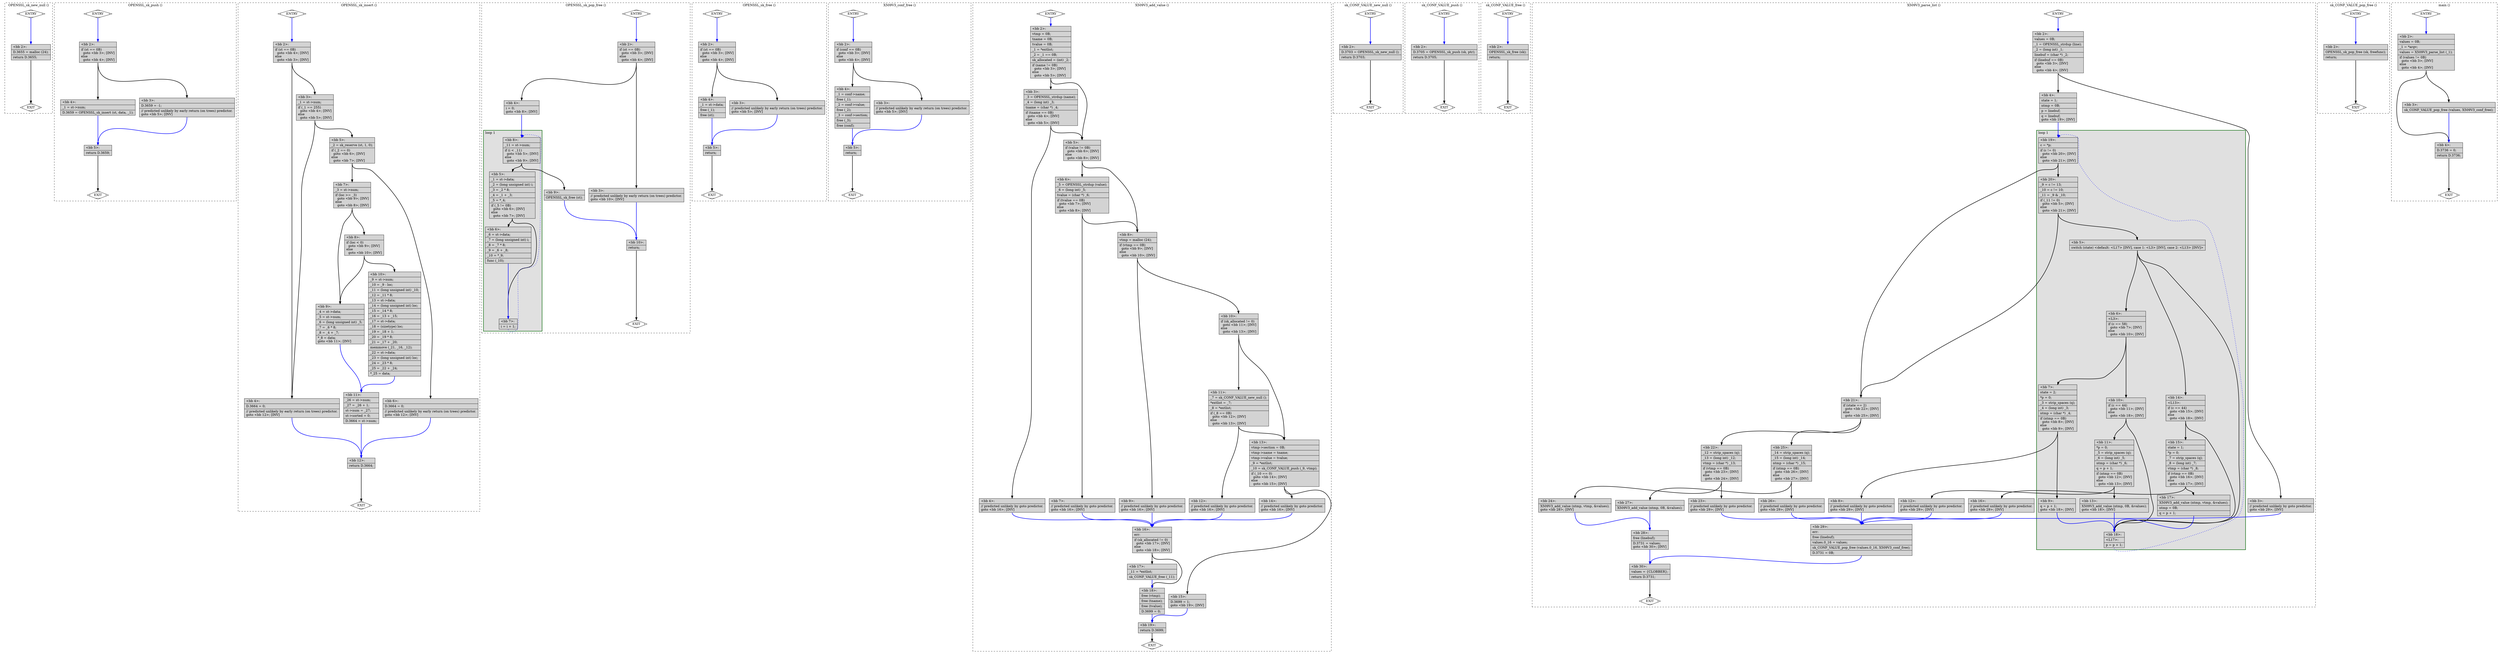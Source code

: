 digraph "test.o-openssl_df_1.c.015t.cfg" {
overlap=false;
subgraph "cluster_OPENSSL_sk_new_null" {
	style="dashed";
	color="black";
	label="OPENSSL_sk_new_null ()";
	fn_22_basic_block_0 [shape=Mdiamond,style=filled,fillcolor=white,label="ENTRY"];

	fn_22_basic_block_1 [shape=Mdiamond,style=filled,fillcolor=white,label="EXIT"];

	fn_22_basic_block_2 [shape=record,style=filled,fillcolor=lightgrey,label="{\<bb\ 2\>:\l\
|D.3655\ =\ malloc\ (24);\l\
|return\ D.3655;\l\
}"];

	fn_22_basic_block_0:s -> fn_22_basic_block_2:n [style="solid,bold",color=blue,weight=100,constraint=true];
	fn_22_basic_block_2:s -> fn_22_basic_block_1:n [style="solid,bold",color=black,weight=10,constraint=true];
	fn_22_basic_block_0:s -> fn_22_basic_block_1:n [style="invis",constraint=true];
}
subgraph "cluster_OPENSSL_sk_push" {
	style="dashed";
	color="black";
	label="OPENSSL_sk_push ()";
	fn_23_basic_block_0 [shape=Mdiamond,style=filled,fillcolor=white,label="ENTRY"];

	fn_23_basic_block_1 [shape=Mdiamond,style=filled,fillcolor=white,label="EXIT"];

	fn_23_basic_block_2 [shape=record,style=filled,fillcolor=lightgrey,label="{\<bb\ 2\>:\l\
|if\ (st\ ==\ 0B)\l\
\ \ goto\ \<bb\ 3\>;\ [INV]\l\
else\l\
\ \ goto\ \<bb\ 4\>;\ [INV]\l\
}"];

	fn_23_basic_block_3 [shape=record,style=filled,fillcolor=lightgrey,label="{\<bb\ 3\>:\l\
|D.3659\ =\ -1;\l\
|//\ predicted\ unlikely\ by\ early\ return\ (on\ trees)\ predictor.\l\
goto\ \<bb\ 5\>;\ [INV]\l\
}"];

	fn_23_basic_block_4 [shape=record,style=filled,fillcolor=lightgrey,label="{\<bb\ 4\>:\l\
|_1\ =\ st-\>num;\l\
|D.3659\ =\ OPENSSL_sk_insert\ (st,\ data,\ _1);\l\
}"];

	fn_23_basic_block_5 [shape=record,style=filled,fillcolor=lightgrey,label="{\<bb\ 5\>:\l\
|return\ D.3659;\l\
}"];

	fn_23_basic_block_0:s -> fn_23_basic_block_2:n [style="solid,bold",color=blue,weight=100,constraint=true];
	fn_23_basic_block_2:s -> fn_23_basic_block_3:n [style="solid,bold",color=black,weight=10,constraint=true];
	fn_23_basic_block_2:s -> fn_23_basic_block_4:n [style="solid,bold",color=black,weight=10,constraint=true];
	fn_23_basic_block_3:s -> fn_23_basic_block_5:n [style="solid,bold",color=blue,weight=100,constraint=true];
	fn_23_basic_block_4:s -> fn_23_basic_block_5:n [style="solid,bold",color=blue,weight=100,constraint=true];
	fn_23_basic_block_5:s -> fn_23_basic_block_1:n [style="solid,bold",color=black,weight=10,constraint=true];
	fn_23_basic_block_0:s -> fn_23_basic_block_1:n [style="invis",constraint=true];
}
subgraph "cluster_OPENSSL_sk_insert" {
	style="dashed";
	color="black";
	label="OPENSSL_sk_insert ()";
	fn_24_basic_block_0 [shape=Mdiamond,style=filled,fillcolor=white,label="ENTRY"];

	fn_24_basic_block_1 [shape=Mdiamond,style=filled,fillcolor=white,label="EXIT"];

	fn_24_basic_block_2 [shape=record,style=filled,fillcolor=lightgrey,label="{\<bb\ 2\>:\l\
|if\ (st\ ==\ 0B)\l\
\ \ goto\ \<bb\ 4\>;\ [INV]\l\
else\l\
\ \ goto\ \<bb\ 3\>;\ [INV]\l\
}"];

	fn_24_basic_block_3 [shape=record,style=filled,fillcolor=lightgrey,label="{\<bb\ 3\>:\l\
|_1\ =\ st-\>num;\l\
|if\ (_1\ ==\ 255)\l\
\ \ goto\ \<bb\ 4\>;\ [INV]\l\
else\l\
\ \ goto\ \<bb\ 5\>;\ [INV]\l\
}"];

	fn_24_basic_block_4 [shape=record,style=filled,fillcolor=lightgrey,label="{\<bb\ 4\>:\l\
|D.3664\ =\ 0;\l\
|//\ predicted\ unlikely\ by\ early\ return\ (on\ trees)\ predictor.\l\
goto\ \<bb\ 12\>;\ [INV]\l\
}"];

	fn_24_basic_block_5 [shape=record,style=filled,fillcolor=lightgrey,label="{\<bb\ 5\>:\l\
|_2\ =\ sk_reserve\ (st,\ 1,\ 0);\l\
|if\ (_2\ ==\ 0)\l\
\ \ goto\ \<bb\ 6\>;\ [INV]\l\
else\l\
\ \ goto\ \<bb\ 7\>;\ [INV]\l\
}"];

	fn_24_basic_block_6 [shape=record,style=filled,fillcolor=lightgrey,label="{\<bb\ 6\>:\l\
|D.3664\ =\ 0;\l\
|//\ predicted\ unlikely\ by\ early\ return\ (on\ trees)\ predictor.\l\
goto\ \<bb\ 12\>;\ [INV]\l\
}"];

	fn_24_basic_block_7 [shape=record,style=filled,fillcolor=lightgrey,label="{\<bb\ 7\>:\l\
|_3\ =\ st-\>num;\l\
|if\ (loc\ \>=\ _3)\l\
\ \ goto\ \<bb\ 9\>;\ [INV]\l\
else\l\
\ \ goto\ \<bb\ 8\>;\ [INV]\l\
}"];

	fn_24_basic_block_8 [shape=record,style=filled,fillcolor=lightgrey,label="{\<bb\ 8\>:\l\
|if\ (loc\ \<\ 0)\l\
\ \ goto\ \<bb\ 9\>;\ [INV]\l\
else\l\
\ \ goto\ \<bb\ 10\>;\ [INV]\l\
}"];

	fn_24_basic_block_9 [shape=record,style=filled,fillcolor=lightgrey,label="{\<bb\ 9\>:\l\
|_4\ =\ st-\>data;\l\
|_5\ =\ st-\>num;\l\
|_6\ =\ (long\ unsigned\ int)\ _5;\l\
|_7\ =\ _6\ *\ 8;\l\
|_8\ =\ _4\ +\ _7;\l\
|*_8\ =\ data;\l\
goto\ \<bb\ 11\>;\ [INV]\l\
}"];

	fn_24_basic_block_10 [shape=record,style=filled,fillcolor=lightgrey,label="{\<bb\ 10\>:\l\
|_9\ =\ st-\>num;\l\
|_10\ =\ _9\ -\ loc;\l\
|_11\ =\ (long\ unsigned\ int)\ _10;\l\
|_12\ =\ _11\ *\ 8;\l\
|_13\ =\ st-\>data;\l\
|_14\ =\ (long\ unsigned\ int)\ loc;\l\
|_15\ =\ _14\ *\ 8;\l\
|_16\ =\ _13\ +\ _15;\l\
|_17\ =\ st-\>data;\l\
|_18\ =\ (sizetype)\ loc;\l\
|_19\ =\ _18\ +\ 1;\l\
|_20\ =\ _19\ *\ 8;\l\
|_21\ =\ _17\ +\ _20;\l\
|memmove\ (_21,\ _16,\ _12);\l\
|_22\ =\ st-\>data;\l\
|_23\ =\ (long\ unsigned\ int)\ loc;\l\
|_24\ =\ _23\ *\ 8;\l\
|_25\ =\ _22\ +\ _24;\l\
|*_25\ =\ data;\l\
}"];

	fn_24_basic_block_11 [shape=record,style=filled,fillcolor=lightgrey,label="{\<bb\ 11\>:\l\
|_26\ =\ st-\>num;\l\
|_27\ =\ _26\ +\ 1;\l\
|st-\>num\ =\ _27;\l\
|st-\>sorted\ =\ 0;\l\
|D.3664\ =\ st-\>num;\l\
}"];

	fn_24_basic_block_12 [shape=record,style=filled,fillcolor=lightgrey,label="{\<bb\ 12\>:\l\
|return\ D.3664;\l\
}"];

	fn_24_basic_block_0:s -> fn_24_basic_block_2:n [style="solid,bold",color=blue,weight=100,constraint=true];
	fn_24_basic_block_2:s -> fn_24_basic_block_4:n [style="solid,bold",color=black,weight=10,constraint=true];
	fn_24_basic_block_2:s -> fn_24_basic_block_3:n [style="solid,bold",color=black,weight=10,constraint=true];
	fn_24_basic_block_3:s -> fn_24_basic_block_4:n [style="solid,bold",color=black,weight=10,constraint=true];
	fn_24_basic_block_3:s -> fn_24_basic_block_5:n [style="solid,bold",color=black,weight=10,constraint=true];
	fn_24_basic_block_4:s -> fn_24_basic_block_12:n [style="solid,bold",color=blue,weight=100,constraint=true];
	fn_24_basic_block_5:s -> fn_24_basic_block_6:n [style="solid,bold",color=black,weight=10,constraint=true];
	fn_24_basic_block_5:s -> fn_24_basic_block_7:n [style="solid,bold",color=black,weight=10,constraint=true];
	fn_24_basic_block_6:s -> fn_24_basic_block_12:n [style="solid,bold",color=blue,weight=100,constraint=true];
	fn_24_basic_block_7:s -> fn_24_basic_block_9:n [style="solid,bold",color=black,weight=10,constraint=true];
	fn_24_basic_block_7:s -> fn_24_basic_block_8:n [style="solid,bold",color=black,weight=10,constraint=true];
	fn_24_basic_block_8:s -> fn_24_basic_block_9:n [style="solid,bold",color=black,weight=10,constraint=true];
	fn_24_basic_block_8:s -> fn_24_basic_block_10:n [style="solid,bold",color=black,weight=10,constraint=true];
	fn_24_basic_block_9:s -> fn_24_basic_block_11:n [style="solid,bold",color=blue,weight=100,constraint=true];
	fn_24_basic_block_10:s -> fn_24_basic_block_11:n [style="solid,bold",color=blue,weight=100,constraint=true];
	fn_24_basic_block_11:s -> fn_24_basic_block_12:n [style="solid,bold",color=blue,weight=100,constraint=true];
	fn_24_basic_block_12:s -> fn_24_basic_block_1:n [style="solid,bold",color=black,weight=10,constraint=true];
	fn_24_basic_block_0:s -> fn_24_basic_block_1:n [style="invis",constraint=true];
}
subgraph "cluster_OPENSSL_sk_pop_free" {
	style="dashed";
	color="black";
	label="OPENSSL_sk_pop_free ()";
	subgraph cluster_25_1 {
	style="filled";
	color="darkgreen";
	fillcolor="grey88";
	label="loop 1";
	labeljust=l;
	penwidth=2;
	fn_25_basic_block_8 [shape=record,style=filled,fillcolor=lightgrey,label="{\<bb\ 8\>:\l\
|_11\ =\ st-\>num;\l\
|if\ (i\ \<\ _11)\l\
\ \ goto\ \<bb\ 5\>;\ [INV]\l\
else\l\
\ \ goto\ \<bb\ 9\>;\ [INV]\l\
}"];

	fn_25_basic_block_5 [shape=record,style=filled,fillcolor=lightgrey,label="{\<bb\ 5\>:\l\
|_1\ =\ st-\>data;\l\
|_2\ =\ (long\ unsigned\ int)\ i;\l\
|_3\ =\ _2\ *\ 8;\l\
|_4\ =\ _1\ +\ _3;\l\
|_5\ =\ *_4;\l\
|if\ (_5\ !=\ 0B)\l\
\ \ goto\ \<bb\ 6\>;\ [INV]\l\
else\l\
\ \ goto\ \<bb\ 7\>;\ [INV]\l\
}"];

	fn_25_basic_block_6 [shape=record,style=filled,fillcolor=lightgrey,label="{\<bb\ 6\>:\l\
|_6\ =\ st-\>data;\l\
|_7\ =\ (long\ unsigned\ int)\ i;\l\
|_8\ =\ _7\ *\ 8;\l\
|_9\ =\ _6\ +\ _8;\l\
|_10\ =\ *_9;\l\
|func\ (_10);\l\
}"];

	fn_25_basic_block_7 [shape=record,style=filled,fillcolor=lightgrey,label="{\<bb\ 7\>:\l\
|i\ =\ i\ +\ 1;\l\
}"];

	}
	fn_25_basic_block_0 [shape=Mdiamond,style=filled,fillcolor=white,label="ENTRY"];

	fn_25_basic_block_1 [shape=Mdiamond,style=filled,fillcolor=white,label="EXIT"];

	fn_25_basic_block_2 [shape=record,style=filled,fillcolor=lightgrey,label="{\<bb\ 2\>:\l\
|if\ (st\ ==\ 0B)\l\
\ \ goto\ \<bb\ 3\>;\ [INV]\l\
else\l\
\ \ goto\ \<bb\ 4\>;\ [INV]\l\
}"];

	fn_25_basic_block_3 [shape=record,style=filled,fillcolor=lightgrey,label="{\<bb\ 3\>:\l\
|//\ predicted\ unlikely\ by\ early\ return\ (on\ trees)\ predictor.\l\
goto\ \<bb\ 10\>;\ [INV]\l\
}"];

	fn_25_basic_block_4 [shape=record,style=filled,fillcolor=lightgrey,label="{\<bb\ 4\>:\l\
|i\ =\ 0;\l\
goto\ \<bb\ 8\>;\ [INV]\l\
}"];

	fn_25_basic_block_9 [shape=record,style=filled,fillcolor=lightgrey,label="{\<bb\ 9\>:\l\
|OPENSSL_sk_free\ (st);\l\
}"];

	fn_25_basic_block_10 [shape=record,style=filled,fillcolor=lightgrey,label="{\<bb\ 10\>:\l\
|return;\l\
}"];

	fn_25_basic_block_0:s -> fn_25_basic_block_2:n [style="solid,bold",color=blue,weight=100,constraint=true];
	fn_25_basic_block_2:s -> fn_25_basic_block_3:n [style="solid,bold",color=black,weight=10,constraint=true];
	fn_25_basic_block_2:s -> fn_25_basic_block_4:n [style="solid,bold",color=black,weight=10,constraint=true];
	fn_25_basic_block_3:s -> fn_25_basic_block_10:n [style="solid,bold",color=blue,weight=100,constraint=true];
	fn_25_basic_block_4:s -> fn_25_basic_block_8:n [style="solid,bold",color=blue,weight=100,constraint=true];
	fn_25_basic_block_5:s -> fn_25_basic_block_6:n [style="solid,bold",color=black,weight=10,constraint=true];
	fn_25_basic_block_5:s -> fn_25_basic_block_7:n [style="solid,bold",color=black,weight=10,constraint=true];
	fn_25_basic_block_6:s -> fn_25_basic_block_7:n [style="solid,bold",color=blue,weight=100,constraint=true];
	fn_25_basic_block_7:s -> fn_25_basic_block_8:n [style="dotted,bold",color=blue,weight=10,constraint=false];
	fn_25_basic_block_8:s -> fn_25_basic_block_5:n [style="solid,bold",color=black,weight=10,constraint=true];
	fn_25_basic_block_8:s -> fn_25_basic_block_9:n [style="solid,bold",color=black,weight=10,constraint=true];
	fn_25_basic_block_9:s -> fn_25_basic_block_10:n [style="solid,bold",color=blue,weight=100,constraint=true];
	fn_25_basic_block_10:s -> fn_25_basic_block_1:n [style="solid,bold",color=black,weight=10,constraint=true];
	fn_25_basic_block_0:s -> fn_25_basic_block_1:n [style="invis",constraint=true];
}
subgraph "cluster_OPENSSL_sk_free" {
	style="dashed";
	color="black";
	label="OPENSSL_sk_free ()";
	fn_26_basic_block_0 [shape=Mdiamond,style=filled,fillcolor=white,label="ENTRY"];

	fn_26_basic_block_1 [shape=Mdiamond,style=filled,fillcolor=white,label="EXIT"];

	fn_26_basic_block_2 [shape=record,style=filled,fillcolor=lightgrey,label="{\<bb\ 2\>:\l\
|if\ (st\ ==\ 0B)\l\
\ \ goto\ \<bb\ 3\>;\ [INV]\l\
else\l\
\ \ goto\ \<bb\ 4\>;\ [INV]\l\
}"];

	fn_26_basic_block_3 [shape=record,style=filled,fillcolor=lightgrey,label="{\<bb\ 3\>:\l\
|//\ predicted\ unlikely\ by\ early\ return\ (on\ trees)\ predictor.\l\
goto\ \<bb\ 5\>;\ [INV]\l\
}"];

	fn_26_basic_block_4 [shape=record,style=filled,fillcolor=lightgrey,label="{\<bb\ 4\>:\l\
|_1\ =\ st-\>data;\l\
|free\ (_1);\l\
|free\ (st);\l\
}"];

	fn_26_basic_block_5 [shape=record,style=filled,fillcolor=lightgrey,label="{\<bb\ 5\>:\l\
|return;\l\
}"];

	fn_26_basic_block_0:s -> fn_26_basic_block_2:n [style="solid,bold",color=blue,weight=100,constraint=true];
	fn_26_basic_block_2:s -> fn_26_basic_block_3:n [style="solid,bold",color=black,weight=10,constraint=true];
	fn_26_basic_block_2:s -> fn_26_basic_block_4:n [style="solid,bold",color=black,weight=10,constraint=true];
	fn_26_basic_block_3:s -> fn_26_basic_block_5:n [style="solid,bold",color=blue,weight=100,constraint=true];
	fn_26_basic_block_4:s -> fn_26_basic_block_5:n [style="solid,bold",color=blue,weight=100,constraint=true];
	fn_26_basic_block_5:s -> fn_26_basic_block_1:n [style="solid,bold",color=black,weight=10,constraint=true];
	fn_26_basic_block_0:s -> fn_26_basic_block_1:n [style="invis",constraint=true];
}
subgraph "cluster_X509V3_conf_free" {
	style="dashed";
	color="black";
	label="X509V3_conf_free ()";
	fn_32_basic_block_0 [shape=Mdiamond,style=filled,fillcolor=white,label="ENTRY"];

	fn_32_basic_block_1 [shape=Mdiamond,style=filled,fillcolor=white,label="EXIT"];

	fn_32_basic_block_2 [shape=record,style=filled,fillcolor=lightgrey,label="{\<bb\ 2\>:\l\
|if\ (conf\ ==\ 0B)\l\
\ \ goto\ \<bb\ 3\>;\ [INV]\l\
else\l\
\ \ goto\ \<bb\ 4\>;\ [INV]\l\
}"];

	fn_32_basic_block_3 [shape=record,style=filled,fillcolor=lightgrey,label="{\<bb\ 3\>:\l\
|//\ predicted\ unlikely\ by\ early\ return\ (on\ trees)\ predictor.\l\
goto\ \<bb\ 5\>;\ [INV]\l\
}"];

	fn_32_basic_block_4 [shape=record,style=filled,fillcolor=lightgrey,label="{\<bb\ 4\>:\l\
|_1\ =\ conf-\>name;\l\
|free\ (_1);\l\
|_2\ =\ conf-\>value;\l\
|free\ (_2);\l\
|_3\ =\ conf-\>section;\l\
|free\ (_3);\l\
|free\ (conf);\l\
}"];

	fn_32_basic_block_5 [shape=record,style=filled,fillcolor=lightgrey,label="{\<bb\ 5\>:\l\
|return;\l\
}"];

	fn_32_basic_block_0:s -> fn_32_basic_block_2:n [style="solid,bold",color=blue,weight=100,constraint=true];
	fn_32_basic_block_2:s -> fn_32_basic_block_3:n [style="solid,bold",color=black,weight=10,constraint=true];
	fn_32_basic_block_2:s -> fn_32_basic_block_4:n [style="solid,bold",color=black,weight=10,constraint=true];
	fn_32_basic_block_3:s -> fn_32_basic_block_5:n [style="solid,bold",color=blue,weight=100,constraint=true];
	fn_32_basic_block_4:s -> fn_32_basic_block_5:n [style="solid,bold",color=blue,weight=100,constraint=true];
	fn_32_basic_block_5:s -> fn_32_basic_block_1:n [style="solid,bold",color=black,weight=10,constraint=true];
	fn_32_basic_block_0:s -> fn_32_basic_block_1:n [style="invis",constraint=true];
}
subgraph "cluster_X509V3_add_value" {
	style="dashed";
	color="black";
	label="X509V3_add_value ()";
	fn_33_basic_block_0 [shape=Mdiamond,style=filled,fillcolor=white,label="ENTRY"];

	fn_33_basic_block_1 [shape=Mdiamond,style=filled,fillcolor=white,label="EXIT"];

	fn_33_basic_block_2 [shape=record,style=filled,fillcolor=lightgrey,label="{\<bb\ 2\>:\l\
|vtmp\ =\ 0B;\l\
|tname\ =\ 0B;\l\
|tvalue\ =\ 0B;\l\
|_1\ =\ *extlist;\l\
|_2\ =\ _1\ ==\ 0B;\l\
|sk_allocated\ =\ (int)\ _2;\l\
|if\ (name\ !=\ 0B)\l\
\ \ goto\ \<bb\ 3\>;\ [INV]\l\
else\l\
\ \ goto\ \<bb\ 5\>;\ [INV]\l\
}"];

	fn_33_basic_block_3 [shape=record,style=filled,fillcolor=lightgrey,label="{\<bb\ 3\>:\l\
|_3\ =\ OPENSSL_strdup\ (name);\l\
|_4\ =\ (long\ int)\ _3;\l\
|tname\ =\ (char\ *)\ _4;\l\
|if\ (tname\ ==\ 0B)\l\
\ \ goto\ \<bb\ 4\>;\ [INV]\l\
else\l\
\ \ goto\ \<bb\ 5\>;\ [INV]\l\
}"];

	fn_33_basic_block_4 [shape=record,style=filled,fillcolor=lightgrey,label="{\<bb\ 4\>:\l\
|//\ predicted\ unlikely\ by\ goto\ predictor.\l\
goto\ \<bb\ 16\>;\ [INV]\l\
}"];

	fn_33_basic_block_5 [shape=record,style=filled,fillcolor=lightgrey,label="{\<bb\ 5\>:\l\
|if\ (value\ !=\ 0B)\l\
\ \ goto\ \<bb\ 6\>;\ [INV]\l\
else\l\
\ \ goto\ \<bb\ 8\>;\ [INV]\l\
}"];

	fn_33_basic_block_6 [shape=record,style=filled,fillcolor=lightgrey,label="{\<bb\ 6\>:\l\
|_5\ =\ OPENSSL_strdup\ (value);\l\
|_6\ =\ (long\ int)\ _5;\l\
|tvalue\ =\ (char\ *)\ _6;\l\
|if\ (tvalue\ ==\ 0B)\l\
\ \ goto\ \<bb\ 7\>;\ [INV]\l\
else\l\
\ \ goto\ \<bb\ 8\>;\ [INV]\l\
}"];

	fn_33_basic_block_7 [shape=record,style=filled,fillcolor=lightgrey,label="{\<bb\ 7\>:\l\
|//\ predicted\ unlikely\ by\ goto\ predictor.\l\
goto\ \<bb\ 16\>;\ [INV]\l\
}"];

	fn_33_basic_block_8 [shape=record,style=filled,fillcolor=lightgrey,label="{\<bb\ 8\>:\l\
|vtmp\ =\ malloc\ (24);\l\
|if\ (vtmp\ ==\ 0B)\l\
\ \ goto\ \<bb\ 9\>;\ [INV]\l\
else\l\
\ \ goto\ \<bb\ 10\>;\ [INV]\l\
}"];

	fn_33_basic_block_9 [shape=record,style=filled,fillcolor=lightgrey,label="{\<bb\ 9\>:\l\
|//\ predicted\ unlikely\ by\ goto\ predictor.\l\
goto\ \<bb\ 16\>;\ [INV]\l\
}"];

	fn_33_basic_block_10 [shape=record,style=filled,fillcolor=lightgrey,label="{\<bb\ 10\>:\l\
|if\ (sk_allocated\ !=\ 0)\l\
\ \ goto\ \<bb\ 11\>;\ [INV]\l\
else\l\
\ \ goto\ \<bb\ 13\>;\ [INV]\l\
}"];

	fn_33_basic_block_11 [shape=record,style=filled,fillcolor=lightgrey,label="{\<bb\ 11\>:\l\
|_7\ =\ sk_CONF_VALUE_new_null\ ();\l\
|*extlist\ =\ _7;\l\
|_8\ =\ *extlist;\l\
|if\ (_8\ ==\ 0B)\l\
\ \ goto\ \<bb\ 12\>;\ [INV]\l\
else\l\
\ \ goto\ \<bb\ 13\>;\ [INV]\l\
}"];

	fn_33_basic_block_12 [shape=record,style=filled,fillcolor=lightgrey,label="{\<bb\ 12\>:\l\
|//\ predicted\ unlikely\ by\ goto\ predictor.\l\
goto\ \<bb\ 16\>;\ [INV]\l\
}"];

	fn_33_basic_block_13 [shape=record,style=filled,fillcolor=lightgrey,label="{\<bb\ 13\>:\l\
|vtmp-\>section\ =\ 0B;\l\
|vtmp-\>name\ =\ tname;\l\
|vtmp-\>value\ =\ tvalue;\l\
|_9\ =\ *extlist;\l\
|_10\ =\ sk_CONF_VALUE_push\ (_9,\ vtmp);\l\
|if\ (_10\ ==\ 0)\l\
\ \ goto\ \<bb\ 14\>;\ [INV]\l\
else\l\
\ \ goto\ \<bb\ 15\>;\ [INV]\l\
}"];

	fn_33_basic_block_14 [shape=record,style=filled,fillcolor=lightgrey,label="{\<bb\ 14\>:\l\
|//\ predicted\ unlikely\ by\ goto\ predictor.\l\
goto\ \<bb\ 16\>;\ [INV]\l\
}"];

	fn_33_basic_block_15 [shape=record,style=filled,fillcolor=lightgrey,label="{\<bb\ 15\>:\l\
|D.3699\ =\ 1;\l\
goto\ \<bb\ 19\>;\ [INV]\l\
}"];

	fn_33_basic_block_16 [shape=record,style=filled,fillcolor=lightgrey,label="{\<bb\ 16\>:\l\
|err:\l\
|if\ (sk_allocated\ !=\ 0)\l\
\ \ goto\ \<bb\ 17\>;\ [INV]\l\
else\l\
\ \ goto\ \<bb\ 18\>;\ [INV]\l\
}"];

	fn_33_basic_block_17 [shape=record,style=filled,fillcolor=lightgrey,label="{\<bb\ 17\>:\l\
|_11\ =\ *extlist;\l\
|sk_CONF_VALUE_free\ (_11);\l\
}"];

	fn_33_basic_block_18 [shape=record,style=filled,fillcolor=lightgrey,label="{\<bb\ 18\>:\l\
|free\ (vtmp);\l\
|free\ (tname);\l\
|free\ (tvalue);\l\
|D.3699\ =\ 0;\l\
}"];

	fn_33_basic_block_19 [shape=record,style=filled,fillcolor=lightgrey,label="{\<bb\ 19\>:\l\
|return\ D.3699;\l\
}"];

	fn_33_basic_block_0:s -> fn_33_basic_block_2:n [style="solid,bold",color=blue,weight=100,constraint=true];
	fn_33_basic_block_2:s -> fn_33_basic_block_3:n [style="solid,bold",color=black,weight=10,constraint=true];
	fn_33_basic_block_2:s -> fn_33_basic_block_5:n [style="solid,bold",color=black,weight=10,constraint=true];
	fn_33_basic_block_3:s -> fn_33_basic_block_4:n [style="solid,bold",color=black,weight=10,constraint=true];
	fn_33_basic_block_3:s -> fn_33_basic_block_5:n [style="solid,bold",color=black,weight=10,constraint=true];
	fn_33_basic_block_4:s -> fn_33_basic_block_16:n [style="solid,bold",color=blue,weight=100,constraint=true];
	fn_33_basic_block_5:s -> fn_33_basic_block_6:n [style="solid,bold",color=black,weight=10,constraint=true];
	fn_33_basic_block_5:s -> fn_33_basic_block_8:n [style="solid,bold",color=black,weight=10,constraint=true];
	fn_33_basic_block_6:s -> fn_33_basic_block_7:n [style="solid,bold",color=black,weight=10,constraint=true];
	fn_33_basic_block_6:s -> fn_33_basic_block_8:n [style="solid,bold",color=black,weight=10,constraint=true];
	fn_33_basic_block_7:s -> fn_33_basic_block_16:n [style="solid,bold",color=blue,weight=100,constraint=true];
	fn_33_basic_block_8:s -> fn_33_basic_block_9:n [style="solid,bold",color=black,weight=10,constraint=true];
	fn_33_basic_block_8:s -> fn_33_basic_block_10:n [style="solid,bold",color=black,weight=10,constraint=true];
	fn_33_basic_block_9:s -> fn_33_basic_block_16:n [style="solid,bold",color=blue,weight=100,constraint=true];
	fn_33_basic_block_10:s -> fn_33_basic_block_11:n [style="solid,bold",color=black,weight=10,constraint=true];
	fn_33_basic_block_10:s -> fn_33_basic_block_13:n [style="solid,bold",color=black,weight=10,constraint=true];
	fn_33_basic_block_11:s -> fn_33_basic_block_12:n [style="solid,bold",color=black,weight=10,constraint=true];
	fn_33_basic_block_11:s -> fn_33_basic_block_13:n [style="solid,bold",color=black,weight=10,constraint=true];
	fn_33_basic_block_12:s -> fn_33_basic_block_16:n [style="solid,bold",color=blue,weight=100,constraint=true];
	fn_33_basic_block_13:s -> fn_33_basic_block_14:n [style="solid,bold",color=black,weight=10,constraint=true];
	fn_33_basic_block_13:s -> fn_33_basic_block_15:n [style="solid,bold",color=black,weight=10,constraint=true];
	fn_33_basic_block_14:s -> fn_33_basic_block_16:n [style="solid,bold",color=blue,weight=100,constraint=true];
	fn_33_basic_block_15:s -> fn_33_basic_block_19:n [style="solid,bold",color=blue,weight=100,constraint=true];
	fn_33_basic_block_16:s -> fn_33_basic_block_17:n [style="solid,bold",color=black,weight=10,constraint=true];
	fn_33_basic_block_16:s -> fn_33_basic_block_18:n [style="solid,bold",color=black,weight=10,constraint=true];
	fn_33_basic_block_17:s -> fn_33_basic_block_18:n [style="solid,bold",color=blue,weight=100,constraint=true];
	fn_33_basic_block_18:s -> fn_33_basic_block_19:n [style="solid,bold",color=blue,weight=100,constraint=true];
	fn_33_basic_block_19:s -> fn_33_basic_block_1:n [style="solid,bold",color=black,weight=10,constraint=true];
	fn_33_basic_block_0:s -> fn_33_basic_block_1:n [style="invis",constraint=true];
}
subgraph "cluster_sk_CONF_VALUE_new_null" {
	style="dashed";
	color="black";
	label="sk_CONF_VALUE_new_null ()";
	fn_27_basic_block_0 [shape=Mdiamond,style=filled,fillcolor=white,label="ENTRY"];

	fn_27_basic_block_1 [shape=Mdiamond,style=filled,fillcolor=white,label="EXIT"];

	fn_27_basic_block_2 [shape=record,style=filled,fillcolor=lightgrey,label="{\<bb\ 2\>:\l\
|D.3703\ =\ OPENSSL_sk_new_null\ ();\l\
|return\ D.3703;\l\
}"];

	fn_27_basic_block_0:s -> fn_27_basic_block_2:n [style="solid,bold",color=blue,weight=100,constraint=true];
	fn_27_basic_block_2:s -> fn_27_basic_block_1:n [style="solid,bold",color=black,weight=10,constraint=true];
	fn_27_basic_block_0:s -> fn_27_basic_block_1:n [style="invis",constraint=true];
}
subgraph "cluster_sk_CONF_VALUE_push" {
	style="dashed";
	color="black";
	label="sk_CONF_VALUE_push ()";
	fn_29_basic_block_0 [shape=Mdiamond,style=filled,fillcolor=white,label="ENTRY"];

	fn_29_basic_block_1 [shape=Mdiamond,style=filled,fillcolor=white,label="EXIT"];

	fn_29_basic_block_2 [shape=record,style=filled,fillcolor=lightgrey,label="{\<bb\ 2\>:\l\
|D.3705\ =\ OPENSSL_sk_push\ (sk,\ ptr);\l\
|return\ D.3705;\l\
}"];

	fn_29_basic_block_0:s -> fn_29_basic_block_2:n [style="solid,bold",color=blue,weight=100,constraint=true];
	fn_29_basic_block_2:s -> fn_29_basic_block_1:n [style="solid,bold",color=black,weight=10,constraint=true];
	fn_29_basic_block_0:s -> fn_29_basic_block_1:n [style="invis",constraint=true];
}
subgraph "cluster_sk_CONF_VALUE_free" {
	style="dashed";
	color="black";
	label="sk_CONF_VALUE_free ()";
	fn_28_basic_block_0 [shape=Mdiamond,style=filled,fillcolor=white,label="ENTRY"];

	fn_28_basic_block_1 [shape=Mdiamond,style=filled,fillcolor=white,label="EXIT"];

	fn_28_basic_block_2 [shape=record,style=filled,fillcolor=lightgrey,label="{\<bb\ 2\>:\l\
|OPENSSL_sk_free\ (sk);\l\
|return;\l\
}"];

	fn_28_basic_block_0:s -> fn_28_basic_block_2:n [style="solid,bold",color=blue,weight=100,constraint=true];
	fn_28_basic_block_2:s -> fn_28_basic_block_1:n [style="solid,bold",color=black,weight=10,constraint=true];
	fn_28_basic_block_0:s -> fn_28_basic_block_1:n [style="invis",constraint=true];
}
subgraph "cluster_X509V3_parse_list" {
	style="dashed";
	color="black";
	label="X509V3_parse_list ()";
	subgraph cluster_34_1 {
	style="filled";
	color="darkgreen";
	fillcolor="grey88";
	label="loop 1";
	labeljust=l;
	penwidth=2;
	fn_34_basic_block_19 [shape=record,style=filled,fillcolor=lightgrey,label="{\<bb\ 19\>:\l\
|c\ =\ *p;\l\
|if\ (c\ !=\ 0)\l\
\ \ goto\ \<bb\ 20\>;\ [INV]\l\
else\l\
\ \ goto\ \<bb\ 21\>;\ [INV]\l\
}"];

	fn_34_basic_block_20 [shape=record,style=filled,fillcolor=lightgrey,label="{\<bb\ 20\>:\l\
|_9\ =\ c\ !=\ 13;\l\
|_10\ =\ c\ !=\ 10;\l\
|_11\ =\ _9\ &\ _10;\l\
|if\ (_11\ !=\ 0)\l\
\ \ goto\ \<bb\ 5\>;\ [INV]\l\
else\l\
\ \ goto\ \<bb\ 21\>;\ [INV]\l\
}"];

	fn_34_basic_block_5 [shape=record,style=filled,fillcolor=lightgrey,label="{\<bb\ 5\>:\l\
|switch\ (state)\ \<default:\ \<L17\>\ [INV],\ case\ 1:\ \<L3\>\ [INV],\ case\ 2:\ \<L13\>\ [INV]\>\l\
}"];

	fn_34_basic_block_18 [shape=record,style=filled,fillcolor=lightgrey,label="{\<bb\ 18\>:\l\
|\<L17\>:\l\
|p\ =\ p\ +\ 1;\l\
}"];

	fn_34_basic_block_6 [shape=record,style=filled,fillcolor=lightgrey,label="{\<bb\ 6\>:\l\
|\<L3\>:\l\
|if\ (c\ ==\ 58)\l\
\ \ goto\ \<bb\ 7\>;\ [INV]\l\
else\l\
\ \ goto\ \<bb\ 10\>;\ [INV]\l\
}"];

	fn_34_basic_block_14 [shape=record,style=filled,fillcolor=lightgrey,label="{\<bb\ 14\>:\l\
|\<L13\>:\l\
|if\ (c\ ==\ 44)\l\
\ \ goto\ \<bb\ 15\>;\ [INV]\l\
else\l\
\ \ goto\ \<bb\ 18\>;\ [INV]\l\
}"];

	fn_34_basic_block_7 [shape=record,style=filled,fillcolor=lightgrey,label="{\<bb\ 7\>:\l\
|state\ =\ 2;\l\
|*p\ =\ 0;\l\
|_3\ =\ strip_spaces\ (q);\l\
|_4\ =\ (long\ int)\ _3;\l\
|ntmp\ =\ (char\ *)\ _4;\l\
|if\ (ntmp\ ==\ 0B)\l\
\ \ goto\ \<bb\ 8\>;\ [INV]\l\
else\l\
\ \ goto\ \<bb\ 9\>;\ [INV]\l\
}"];

	fn_34_basic_block_10 [shape=record,style=filled,fillcolor=lightgrey,label="{\<bb\ 10\>:\l\
|if\ (c\ ==\ 44)\l\
\ \ goto\ \<bb\ 11\>;\ [INV]\l\
else\l\
\ \ goto\ \<bb\ 18\>;\ [INV]\l\
}"];

	fn_34_basic_block_15 [shape=record,style=filled,fillcolor=lightgrey,label="{\<bb\ 15\>:\l\
|state\ =\ 1;\l\
|*p\ =\ 0;\l\
|_7\ =\ strip_spaces\ (q);\l\
|_8\ =\ (long\ int)\ _7;\l\
|vtmp\ =\ (char\ *)\ _8;\l\
|if\ (vtmp\ ==\ 0B)\l\
\ \ goto\ \<bb\ 16\>;\ [INV]\l\
else\l\
\ \ goto\ \<bb\ 17\>;\ [INV]\l\
}"];

	fn_34_basic_block_9 [shape=record,style=filled,fillcolor=lightgrey,label="{\<bb\ 9\>:\l\
|q\ =\ p\ +\ 1;\l\
goto\ \<bb\ 18\>;\ [INV]\l\
}"];

	fn_34_basic_block_11 [shape=record,style=filled,fillcolor=lightgrey,label="{\<bb\ 11\>:\l\
|*p\ =\ 0;\l\
|_5\ =\ strip_spaces\ (q);\l\
|_6\ =\ (long\ int)\ _5;\l\
|ntmp\ =\ (char\ *)\ _6;\l\
|q\ =\ p\ +\ 1;\l\
|if\ (ntmp\ ==\ 0B)\l\
\ \ goto\ \<bb\ 12\>;\ [INV]\l\
else\l\
\ \ goto\ \<bb\ 13\>;\ [INV]\l\
}"];

	fn_34_basic_block_17 [shape=record,style=filled,fillcolor=lightgrey,label="{\<bb\ 17\>:\l\
|X509V3_add_value\ (ntmp,\ vtmp,\ &values);\l\
|ntmp\ =\ 0B;\l\
|q\ =\ p\ +\ 1;\l\
}"];

	fn_34_basic_block_13 [shape=record,style=filled,fillcolor=lightgrey,label="{\<bb\ 13\>:\l\
|X509V3_add_value\ (ntmp,\ 0B,\ &values);\l\
goto\ \<bb\ 18\>;\ [INV]\l\
}"];

	}
	fn_34_basic_block_0 [shape=Mdiamond,style=filled,fillcolor=white,label="ENTRY"];

	fn_34_basic_block_1 [shape=Mdiamond,style=filled,fillcolor=white,label="EXIT"];

	fn_34_basic_block_2 [shape=record,style=filled,fillcolor=lightgrey,label="{\<bb\ 2\>:\l\
|values\ =\ 0B;\l\
|_1\ =\ OPENSSL_strdup\ (line);\l\
|_2\ =\ (long\ int)\ _1;\l\
|linebuf\ =\ (char\ *)\ _2;\l\
|if\ (linebuf\ ==\ 0B)\l\
\ \ goto\ \<bb\ 3\>;\ [INV]\l\
else\l\
\ \ goto\ \<bb\ 4\>;\ [INV]\l\
}"];

	fn_34_basic_block_3 [shape=record,style=filled,fillcolor=lightgrey,label="{\<bb\ 3\>:\l\
|//\ predicted\ unlikely\ by\ goto\ predictor.\l\
goto\ \<bb\ 29\>;\ [INV]\l\
}"];

	fn_34_basic_block_4 [shape=record,style=filled,fillcolor=lightgrey,label="{\<bb\ 4\>:\l\
|state\ =\ 1;\l\
|ntmp\ =\ 0B;\l\
|p\ =\ linebuf;\l\
|q\ =\ linebuf;\l\
goto\ \<bb\ 19\>;\ [INV]\l\
}"];

	fn_34_basic_block_8 [shape=record,style=filled,fillcolor=lightgrey,label="{\<bb\ 8\>:\l\
|//\ predicted\ unlikely\ by\ goto\ predictor.\l\
goto\ \<bb\ 29\>;\ [INV]\l\
}"];

	fn_34_basic_block_12 [shape=record,style=filled,fillcolor=lightgrey,label="{\<bb\ 12\>:\l\
|//\ predicted\ unlikely\ by\ goto\ predictor.\l\
goto\ \<bb\ 29\>;\ [INV]\l\
}"];

	fn_34_basic_block_16 [shape=record,style=filled,fillcolor=lightgrey,label="{\<bb\ 16\>:\l\
|//\ predicted\ unlikely\ by\ goto\ predictor.\l\
goto\ \<bb\ 29\>;\ [INV]\l\
}"];

	fn_34_basic_block_21 [shape=record,style=filled,fillcolor=lightgrey,label="{\<bb\ 21\>:\l\
|if\ (state\ ==\ 2)\l\
\ \ goto\ \<bb\ 22\>;\ [INV]\l\
else\l\
\ \ goto\ \<bb\ 25\>;\ [INV]\l\
}"];

	fn_34_basic_block_22 [shape=record,style=filled,fillcolor=lightgrey,label="{\<bb\ 22\>:\l\
|_12\ =\ strip_spaces\ (q);\l\
|_13\ =\ (long\ int)\ _12;\l\
|vtmp\ =\ (char\ *)\ _13;\l\
|if\ (vtmp\ ==\ 0B)\l\
\ \ goto\ \<bb\ 23\>;\ [INV]\l\
else\l\
\ \ goto\ \<bb\ 24\>;\ [INV]\l\
}"];

	fn_34_basic_block_23 [shape=record,style=filled,fillcolor=lightgrey,label="{\<bb\ 23\>:\l\
|//\ predicted\ unlikely\ by\ goto\ predictor.\l\
goto\ \<bb\ 29\>;\ [INV]\l\
}"];

	fn_34_basic_block_24 [shape=record,style=filled,fillcolor=lightgrey,label="{\<bb\ 24\>:\l\
|X509V3_add_value\ (ntmp,\ vtmp,\ &values);\l\
goto\ \<bb\ 28\>;\ [INV]\l\
}"];

	fn_34_basic_block_25 [shape=record,style=filled,fillcolor=lightgrey,label="{\<bb\ 25\>:\l\
|_14\ =\ strip_spaces\ (q);\l\
|_15\ =\ (long\ int)\ _14;\l\
|ntmp\ =\ (char\ *)\ _15;\l\
|if\ (ntmp\ ==\ 0B)\l\
\ \ goto\ \<bb\ 26\>;\ [INV]\l\
else\l\
\ \ goto\ \<bb\ 27\>;\ [INV]\l\
}"];

	fn_34_basic_block_26 [shape=record,style=filled,fillcolor=lightgrey,label="{\<bb\ 26\>:\l\
|//\ predicted\ unlikely\ by\ goto\ predictor.\l\
goto\ \<bb\ 29\>;\ [INV]\l\
}"];

	fn_34_basic_block_27 [shape=record,style=filled,fillcolor=lightgrey,label="{\<bb\ 27\>:\l\
|X509V3_add_value\ (ntmp,\ 0B,\ &values);\l\
}"];

	fn_34_basic_block_28 [shape=record,style=filled,fillcolor=lightgrey,label="{\<bb\ 28\>:\l\
|free\ (linebuf);\l\
|D.3731\ =\ values;\l\
goto\ \<bb\ 30\>;\ [INV]\l\
}"];

	fn_34_basic_block_29 [shape=record,style=filled,fillcolor=lightgrey,label="{\<bb\ 29\>:\l\
|err:\l\
|free\ (linebuf);\l\
|values.0_16\ =\ values;\l\
|sk_CONF_VALUE_pop_free\ (values.0_16,\ X509V3_conf_free);\l\
|D.3731\ =\ 0B;\l\
}"];

	fn_34_basic_block_30 [shape=record,style=filled,fillcolor=lightgrey,label="{\<bb\ 30\>:\l\
|values\ =\ \{CLOBBER\};\l\
|return\ D.3731;\l\
}"];

	fn_34_basic_block_0:s -> fn_34_basic_block_2:n [style="solid,bold",color=blue,weight=100,constraint=true];
	fn_34_basic_block_2:s -> fn_34_basic_block_3:n [style="solid,bold",color=black,weight=10,constraint=true];
	fn_34_basic_block_2:s -> fn_34_basic_block_4:n [style="solid,bold",color=black,weight=10,constraint=true];
	fn_34_basic_block_3:s -> fn_34_basic_block_29:n [style="solid,bold",color=blue,weight=100,constraint=true];
	fn_34_basic_block_4:s -> fn_34_basic_block_19:n [style="solid,bold",color=blue,weight=100,constraint=true];
	fn_34_basic_block_5:s -> fn_34_basic_block_18:n [style="solid,bold",color=black,weight=10,constraint=true];
	fn_34_basic_block_5:s -> fn_34_basic_block_6:n [style="solid,bold",color=black,weight=10,constraint=true];
	fn_34_basic_block_5:s -> fn_34_basic_block_14:n [style="solid,bold",color=black,weight=10,constraint=true];
	fn_34_basic_block_6:s -> fn_34_basic_block_7:n [style="solid,bold",color=black,weight=10,constraint=true];
	fn_34_basic_block_6:s -> fn_34_basic_block_10:n [style="solid,bold",color=black,weight=10,constraint=true];
	fn_34_basic_block_7:s -> fn_34_basic_block_8:n [style="solid,bold",color=black,weight=10,constraint=true];
	fn_34_basic_block_7:s -> fn_34_basic_block_9:n [style="solid,bold",color=black,weight=10,constraint=true];
	fn_34_basic_block_8:s -> fn_34_basic_block_29:n [style="solid,bold",color=blue,weight=100,constraint=true];
	fn_34_basic_block_9:s -> fn_34_basic_block_18:n [style="solid,bold",color=blue,weight=100,constraint=true];
	fn_34_basic_block_10:s -> fn_34_basic_block_11:n [style="solid,bold",color=black,weight=10,constraint=true];
	fn_34_basic_block_10:s -> fn_34_basic_block_18:n [style="solid,bold",color=black,weight=10,constraint=true];
	fn_34_basic_block_11:s -> fn_34_basic_block_12:n [style="solid,bold",color=black,weight=10,constraint=true];
	fn_34_basic_block_11:s -> fn_34_basic_block_13:n [style="solid,bold",color=black,weight=10,constraint=true];
	fn_34_basic_block_12:s -> fn_34_basic_block_29:n [style="solid,bold",color=blue,weight=100,constraint=true];
	fn_34_basic_block_13:s -> fn_34_basic_block_18:n [style="solid,bold",color=blue,weight=100,constraint=true];
	fn_34_basic_block_14:s -> fn_34_basic_block_15:n [style="solid,bold",color=black,weight=10,constraint=true];
	fn_34_basic_block_14:s -> fn_34_basic_block_18:n [style="solid,bold",color=black,weight=10,constraint=true];
	fn_34_basic_block_15:s -> fn_34_basic_block_16:n [style="solid,bold",color=black,weight=10,constraint=true];
	fn_34_basic_block_15:s -> fn_34_basic_block_17:n [style="solid,bold",color=black,weight=10,constraint=true];
	fn_34_basic_block_16:s -> fn_34_basic_block_29:n [style="solid,bold",color=blue,weight=100,constraint=true];
	fn_34_basic_block_17:s -> fn_34_basic_block_18:n [style="solid,bold",color=blue,weight=100,constraint=true];
	fn_34_basic_block_18:s -> fn_34_basic_block_19:n [style="dotted,bold",color=blue,weight=10,constraint=false];
	fn_34_basic_block_19:s -> fn_34_basic_block_20:n [style="solid,bold",color=black,weight=10,constraint=true];
	fn_34_basic_block_19:s -> fn_34_basic_block_21:n [style="solid,bold",color=black,weight=10,constraint=true];
	fn_34_basic_block_20:s -> fn_34_basic_block_5:n [style="solid,bold",color=black,weight=10,constraint=true];
	fn_34_basic_block_20:s -> fn_34_basic_block_21:n [style="solid,bold",color=black,weight=10,constraint=true];
	fn_34_basic_block_21:s -> fn_34_basic_block_22:n [style="solid,bold",color=black,weight=10,constraint=true];
	fn_34_basic_block_21:s -> fn_34_basic_block_25:n [style="solid,bold",color=black,weight=10,constraint=true];
	fn_34_basic_block_22:s -> fn_34_basic_block_23:n [style="solid,bold",color=black,weight=10,constraint=true];
	fn_34_basic_block_22:s -> fn_34_basic_block_24:n [style="solid,bold",color=black,weight=10,constraint=true];
	fn_34_basic_block_23:s -> fn_34_basic_block_29:n [style="solid,bold",color=blue,weight=100,constraint=true];
	fn_34_basic_block_24:s -> fn_34_basic_block_28:n [style="solid,bold",color=blue,weight=100,constraint=true];
	fn_34_basic_block_25:s -> fn_34_basic_block_26:n [style="solid,bold",color=black,weight=10,constraint=true];
	fn_34_basic_block_25:s -> fn_34_basic_block_27:n [style="solid,bold",color=black,weight=10,constraint=true];
	fn_34_basic_block_26:s -> fn_34_basic_block_29:n [style="solid,bold",color=blue,weight=100,constraint=true];
	fn_34_basic_block_27:s -> fn_34_basic_block_28:n [style="solid,bold",color=blue,weight=100,constraint=true];
	fn_34_basic_block_28:s -> fn_34_basic_block_30:n [style="solid,bold",color=blue,weight=100,constraint=true];
	fn_34_basic_block_29:s -> fn_34_basic_block_30:n [style="solid,bold",color=blue,weight=100,constraint=true];
	fn_34_basic_block_30:s -> fn_34_basic_block_1:n [style="solid,bold",color=black,weight=10,constraint=true];
	fn_34_basic_block_0:s -> fn_34_basic_block_1:n [style="invis",constraint=true];
}
subgraph "cluster_sk_CONF_VALUE_pop_free" {
	style="dashed";
	color="black";
	label="sk_CONF_VALUE_pop_free ()";
	fn_30_basic_block_0 [shape=Mdiamond,style=filled,fillcolor=white,label="ENTRY"];

	fn_30_basic_block_1 [shape=Mdiamond,style=filled,fillcolor=white,label="EXIT"];

	fn_30_basic_block_2 [shape=record,style=filled,fillcolor=lightgrey,label="{\<bb\ 2\>:\l\
|OPENSSL_sk_pop_free\ (sk,\ freefunc);\l\
|return;\l\
}"];

	fn_30_basic_block_0:s -> fn_30_basic_block_2:n [style="solid,bold",color=blue,weight=100,constraint=true];
	fn_30_basic_block_2:s -> fn_30_basic_block_1:n [style="solid,bold",color=black,weight=10,constraint=true];
	fn_30_basic_block_0:s -> fn_30_basic_block_1:n [style="invis",constraint=true];
}
subgraph "cluster_main" {
	style="dashed";
	color="black";
	label="main ()";
	fn_35_basic_block_0 [shape=Mdiamond,style=filled,fillcolor=white,label="ENTRY"];

	fn_35_basic_block_1 [shape=Mdiamond,style=filled,fillcolor=white,label="EXIT"];

	fn_35_basic_block_2 [shape=record,style=filled,fillcolor=lightgrey,label="{\<bb\ 2\>:\l\
|values\ =\ 0B;\l\
|_1\ =\ *argv;\l\
|values\ =\ X509V3_parse_list\ (_1);\l\
|if\ (values\ !=\ 0B)\l\
\ \ goto\ \<bb\ 3\>;\ [INV]\l\
else\l\
\ \ goto\ \<bb\ 4\>;\ [INV]\l\
}"];

	fn_35_basic_block_3 [shape=record,style=filled,fillcolor=lightgrey,label="{\<bb\ 3\>:\l\
|sk_CONF_VALUE_pop_free\ (values,\ X509V3_conf_free);\l\
}"];

	fn_35_basic_block_4 [shape=record,style=filled,fillcolor=lightgrey,label="{\<bb\ 4\>:\l\
|D.3736\ =\ 0;\l\
|return\ D.3736;\l\
}"];

	fn_35_basic_block_0:s -> fn_35_basic_block_2:n [style="solid,bold",color=blue,weight=100,constraint=true];
	fn_35_basic_block_2:s -> fn_35_basic_block_3:n [style="solid,bold",color=black,weight=10,constraint=true];
	fn_35_basic_block_2:s -> fn_35_basic_block_4:n [style="solid,bold",color=black,weight=10,constraint=true];
	fn_35_basic_block_3:s -> fn_35_basic_block_4:n [style="solid,bold",color=blue,weight=100,constraint=true];
	fn_35_basic_block_4:s -> fn_35_basic_block_1:n [style="solid,bold",color=black,weight=10,constraint=true];
	fn_35_basic_block_0:s -> fn_35_basic_block_1:n [style="invis",constraint=true];
}
}
